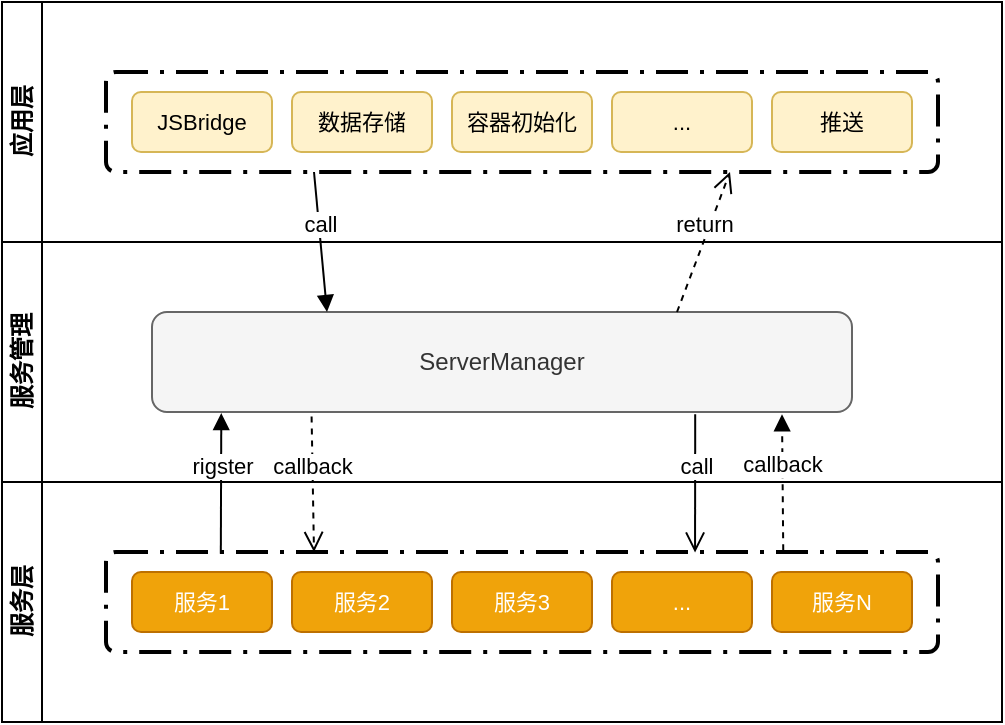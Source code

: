<mxfile version="13.10.0" type="github">
  <diagram id="6sg15hHj_-Byl1abYVdN" name="第 1 页">
    <mxGraphModel dx="678" dy="409" grid="1" gridSize="10" guides="1" tooltips="1" connect="1" arrows="1" fold="1" page="1" pageScale="1" pageWidth="1169" pageHeight="1654" math="0" shadow="0">
      <root>
        <mxCell id="0" />
        <mxCell id="1" parent="0" />
        <mxCell id="R7gVYazL5rgEZHo6psz_-6" value="" style="swimlane;html=1;childLayout=stackLayout;resizeParent=1;resizeParentMax=0;horizontal=0;startSize=0;horizontalStack=0;glass=0;" vertex="1" parent="1">
          <mxGeometry x="345" y="110" width="500" height="360" as="geometry">
            <mxRectangle x="345" y="110" width="30" height="50" as="alternateBounds" />
          </mxGeometry>
        </mxCell>
        <mxCell id="R7gVYazL5rgEZHo6psz_-7" value="应用层" style="swimlane;html=1;startSize=20;horizontal=0;" vertex="1" parent="R7gVYazL5rgEZHo6psz_-6">
          <mxGeometry width="500" height="120" as="geometry">
            <mxRectangle width="500" height="20" as="alternateBounds" />
          </mxGeometry>
        </mxCell>
        <mxCell id="R7gVYazL5rgEZHo6psz_-12" value="&lt;span style=&quot;font-size: 11px&quot;&gt;JSBridge&lt;/span&gt;" style="rounded=1;whiteSpace=wrap;html=1;fillColor=#fff2cc;strokeColor=#d6b656;glass=0;" vertex="1" parent="R7gVYazL5rgEZHo6psz_-7">
          <mxGeometry x="65" y="45" width="70" height="30" as="geometry" />
        </mxCell>
        <mxCell id="R7gVYazL5rgEZHo6psz_-15" value="&lt;span style=&quot;font-size: 11px&quot;&gt;数据存储&lt;/span&gt;" style="rounded=1;whiteSpace=wrap;html=1;fillColor=#fff2cc;strokeColor=#d6b656;glass=0;" vertex="1" parent="R7gVYazL5rgEZHo6psz_-7">
          <mxGeometry x="145" y="45" width="70" height="30" as="geometry" />
        </mxCell>
        <mxCell id="R7gVYazL5rgEZHo6psz_-18" value="&lt;span style=&quot;font-size: 11px&quot;&gt;容器初始化&lt;/span&gt;" style="rounded=1;whiteSpace=wrap;html=1;fillColor=#fff2cc;strokeColor=#d6b656;glass=0;" vertex="1" parent="R7gVYazL5rgEZHo6psz_-7">
          <mxGeometry x="225" y="45" width="70" height="30" as="geometry" />
        </mxCell>
        <mxCell id="R7gVYazL5rgEZHo6psz_-17" value="&lt;font style=&quot;font-size: 11px&quot;&gt;...&lt;/font&gt;" style="rounded=1;whiteSpace=wrap;html=1;fillColor=#fff2cc;strokeColor=#d6b656;glass=0;" vertex="1" parent="R7gVYazL5rgEZHo6psz_-7">
          <mxGeometry x="305" y="45" width="70" height="30" as="geometry" />
        </mxCell>
        <mxCell id="R7gVYazL5rgEZHo6psz_-16" value="&lt;span style=&quot;font-size: 11px&quot;&gt;推送&lt;/span&gt;" style="rounded=1;whiteSpace=wrap;html=1;fillColor=#fff2cc;strokeColor=#d6b656;glass=0;" vertex="1" parent="R7gVYazL5rgEZHo6psz_-7">
          <mxGeometry x="385" y="45" width="70" height="30" as="geometry" />
        </mxCell>
        <mxCell id="R7gVYazL5rgEZHo6psz_-20" value="" style="rounded=1;arcSize=10;dashed=1;strokeColor=#000000;fillColor=none;gradientColor=none;dashPattern=8 3 1 3;strokeWidth=2;glass=0;" vertex="1" parent="R7gVYazL5rgEZHo6psz_-7">
          <mxGeometry x="52" y="35" width="416" height="50" as="geometry" />
        </mxCell>
        <mxCell id="R7gVYazL5rgEZHo6psz_-8" value="服务管理" style="swimlane;html=1;startSize=20;horizontal=0;" vertex="1" parent="R7gVYazL5rgEZHo6psz_-6">
          <mxGeometry y="120" width="500" height="120" as="geometry">
            <mxRectangle y="120" width="500" height="40" as="alternateBounds" />
          </mxGeometry>
        </mxCell>
        <mxCell id="R7gVYazL5rgEZHo6psz_-11" value="ServerManager" style="rounded=1;whiteSpace=wrap;html=1;fillColor=#f5f5f5;strokeColor=#666666;glass=0;fontColor=#333333;" vertex="1" parent="R7gVYazL5rgEZHo6psz_-8">
          <mxGeometry x="75" y="35" width="350" height="50" as="geometry" />
        </mxCell>
        <mxCell id="R7gVYazL5rgEZHo6psz_-9" value="服务层" style="swimlane;html=1;startSize=20;horizontal=0;" vertex="1" parent="R7gVYazL5rgEZHo6psz_-6">
          <mxGeometry y="240" width="500" height="120" as="geometry">
            <mxRectangle y="240" width="500" height="40" as="alternateBounds" />
          </mxGeometry>
        </mxCell>
        <mxCell id="R7gVYazL5rgEZHo6psz_-29" value="" style="rounded=1;arcSize=10;dashed=1;strokeColor=#000000;fillColor=none;gradientColor=none;dashPattern=8 3 1 3;strokeWidth=2;glass=0;" vertex="1" parent="R7gVYazL5rgEZHo6psz_-9">
          <mxGeometry x="52" y="35" width="416" height="50" as="geometry" />
        </mxCell>
        <mxCell id="R7gVYazL5rgEZHo6psz_-30" value="&lt;span style=&quot;font-size: 11px&quot;&gt;服务1&lt;/span&gt;" style="rounded=1;whiteSpace=wrap;html=1;fillColor=#f0a30a;strokeColor=#BD7000;glass=0;fontColor=#ffffff;" vertex="1" parent="R7gVYazL5rgEZHo6psz_-9">
          <mxGeometry x="65" y="45" width="70" height="30" as="geometry" />
        </mxCell>
        <mxCell id="R7gVYazL5rgEZHo6psz_-31" value="&lt;span style=&quot;font-size: 11px&quot;&gt;服务2&lt;/span&gt;" style="rounded=1;whiteSpace=wrap;html=1;fillColor=#f0a30a;strokeColor=#BD7000;glass=0;fontColor=#ffffff;" vertex="1" parent="R7gVYazL5rgEZHo6psz_-9">
          <mxGeometry x="145" y="45" width="70" height="30" as="geometry" />
        </mxCell>
        <mxCell id="R7gVYazL5rgEZHo6psz_-33" value="&lt;span style=&quot;font-size: 11px&quot;&gt;服务3&lt;/span&gt;" style="rounded=1;whiteSpace=wrap;html=1;fillColor=#f0a30a;strokeColor=#BD7000;glass=0;fontColor=#ffffff;" vertex="1" parent="R7gVYazL5rgEZHo6psz_-9">
          <mxGeometry x="225" y="45" width="70" height="30" as="geometry" />
        </mxCell>
        <mxCell id="R7gVYazL5rgEZHo6psz_-32" value="&lt;span style=&quot;font-size: 11px&quot;&gt;...&lt;/span&gt;" style="rounded=1;whiteSpace=wrap;html=1;fillColor=#f0a30a;strokeColor=#BD7000;glass=0;fontColor=#ffffff;" vertex="1" parent="R7gVYazL5rgEZHo6psz_-9">
          <mxGeometry x="305" y="45" width="70" height="30" as="geometry" />
        </mxCell>
        <mxCell id="R7gVYazL5rgEZHo6psz_-34" value="&lt;span style=&quot;font-size: 11px&quot;&gt;服务N&lt;/span&gt;" style="rounded=1;whiteSpace=wrap;html=1;fillColor=#f0a30a;strokeColor=#BD7000;glass=0;fontColor=#ffffff;" vertex="1" parent="R7gVYazL5rgEZHo6psz_-9">
          <mxGeometry x="385" y="45" width="70" height="30" as="geometry" />
        </mxCell>
        <mxCell id="R7gVYazL5rgEZHo6psz_-42" value="call" style="html=1;verticalAlign=bottom;endArrow=block;exitX=0.25;exitY=1;exitDx=0;exitDy=0;entryX=0.25;entryY=0;entryDx=0;entryDy=0;" edge="1" parent="R7gVYazL5rgEZHo6psz_-6" source="R7gVYazL5rgEZHo6psz_-20" target="R7gVYazL5rgEZHo6psz_-11">
          <mxGeometry width="80" relative="1" as="geometry">
            <mxPoint x="215" y="160" as="sourcePoint" />
            <mxPoint x="295" y="160" as="targetPoint" />
          </mxGeometry>
        </mxCell>
        <mxCell id="R7gVYazL5rgEZHo6psz_-44" value="return" style="html=1;verticalAlign=bottom;endArrow=open;dashed=1;endSize=8;entryX=0.75;entryY=1;entryDx=0;entryDy=0;exitX=0.75;exitY=0;exitDx=0;exitDy=0;" edge="1" parent="R7gVYazL5rgEZHo6psz_-6" source="R7gVYazL5rgEZHo6psz_-11" target="R7gVYazL5rgEZHo6psz_-20">
          <mxGeometry relative="1" as="geometry">
            <mxPoint x="295" y="160" as="sourcePoint" />
            <mxPoint x="215" y="160" as="targetPoint" />
          </mxGeometry>
        </mxCell>
        <mxCell id="R7gVYazL5rgEZHo6psz_-45" value="rigster" style="html=1;verticalAlign=bottom;endArrow=block;exitX=0.138;exitY=0.017;exitDx=0;exitDy=0;exitPerimeter=0;entryX=0.099;entryY=1.011;entryDx=0;entryDy=0;entryPerimeter=0;" edge="1" parent="R7gVYazL5rgEZHo6psz_-6" source="R7gVYazL5rgEZHo6psz_-29" target="R7gVYazL5rgEZHo6psz_-11">
          <mxGeometry width="80" relative="1" as="geometry">
            <mxPoint x="215" y="160" as="sourcePoint" />
            <mxPoint x="295" y="160" as="targetPoint" />
          </mxGeometry>
        </mxCell>
        <mxCell id="R7gVYazL5rgEZHo6psz_-46" value="callback" style="html=1;verticalAlign=bottom;endArrow=open;dashed=1;endSize=8;entryX=0.25;entryY=0;entryDx=0;entryDy=0;exitX=0.228;exitY=1.046;exitDx=0;exitDy=0;exitPerimeter=0;" edge="1" parent="R7gVYazL5rgEZHo6psz_-6" source="R7gVYazL5rgEZHo6psz_-11" target="R7gVYazL5rgEZHo6psz_-29">
          <mxGeometry relative="1" as="geometry">
            <mxPoint x="295" y="160" as="sourcePoint" />
            <mxPoint x="215" y="160" as="targetPoint" />
          </mxGeometry>
        </mxCell>
        <mxCell id="R7gVYazL5rgEZHo6psz_-47" value="callback" style="html=1;verticalAlign=bottom;endArrow=block;exitX=0.814;exitY=-0.017;exitDx=0;exitDy=0;entryX=0.9;entryY=1.023;entryDx=0;entryDy=0;entryPerimeter=0;exitPerimeter=0;dashed=1;" edge="1" parent="R7gVYazL5rgEZHo6psz_-6" source="R7gVYazL5rgEZHo6psz_-29" target="R7gVYazL5rgEZHo6psz_-11">
          <mxGeometry width="80" relative="1" as="geometry">
            <mxPoint x="119.408" y="285.85" as="sourcePoint" />
            <mxPoint x="119.65" y="215.55" as="targetPoint" />
          </mxGeometry>
        </mxCell>
        <mxCell id="R7gVYazL5rgEZHo6psz_-48" value="call" style="html=1;verticalAlign=bottom;endArrow=open;endSize=8;entryX=0.708;entryY=0.006;entryDx=0;entryDy=0;exitX=0.776;exitY=1.023;exitDx=0;exitDy=0;exitPerimeter=0;entryPerimeter=0;" edge="1" parent="R7gVYazL5rgEZHo6psz_-6" source="R7gVYazL5rgEZHo6psz_-11" target="R7gVYazL5rgEZHo6psz_-29">
          <mxGeometry relative="1" as="geometry">
            <mxPoint x="164.8" y="217.3" as="sourcePoint" />
            <mxPoint x="166" y="285" as="targetPoint" />
          </mxGeometry>
        </mxCell>
      </root>
    </mxGraphModel>
  </diagram>
</mxfile>
